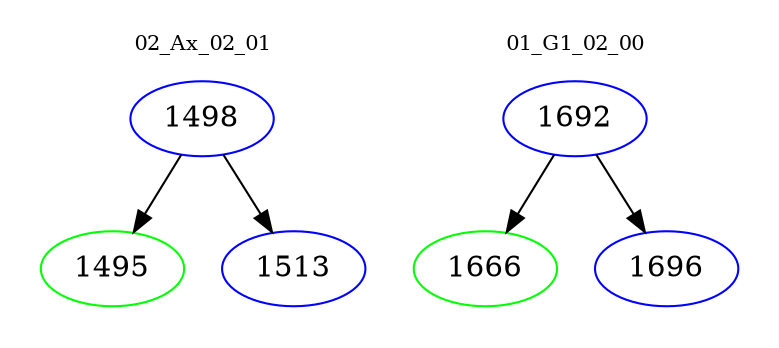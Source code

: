 digraph{
subgraph cluster_0 {
color = white
label = "02_Ax_02_01";
fontsize=10;
T0_1498 [label="1498", color="blue"]
T0_1498 -> T0_1495 [color="black"]
T0_1495 [label="1495", color="green"]
T0_1498 -> T0_1513 [color="black"]
T0_1513 [label="1513", color="blue"]
}
subgraph cluster_1 {
color = white
label = "01_G1_02_00";
fontsize=10;
T1_1692 [label="1692", color="blue"]
T1_1692 -> T1_1666 [color="black"]
T1_1666 [label="1666", color="green"]
T1_1692 -> T1_1696 [color="black"]
T1_1696 [label="1696", color="blue"]
}
}
